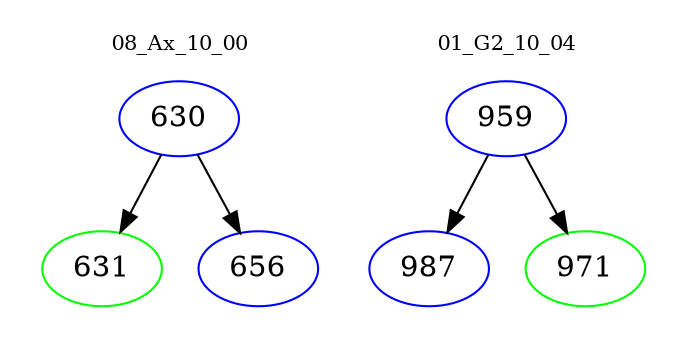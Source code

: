 digraph{
subgraph cluster_0 {
color = white
label = "08_Ax_10_00";
fontsize=10;
T0_630 [label="630", color="blue"]
T0_630 -> T0_631 [color="black"]
T0_631 [label="631", color="green"]
T0_630 -> T0_656 [color="black"]
T0_656 [label="656", color="blue"]
}
subgraph cluster_1 {
color = white
label = "01_G2_10_04";
fontsize=10;
T1_959 [label="959", color="blue"]
T1_959 -> T1_987 [color="black"]
T1_987 [label="987", color="blue"]
T1_959 -> T1_971 [color="black"]
T1_971 [label="971", color="green"]
}
}
